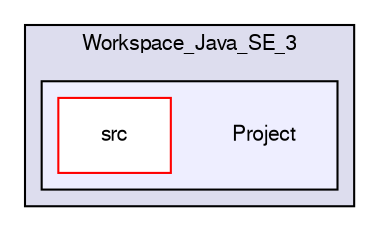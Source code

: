 digraph "C:/Workspace_Java_SE_3/Project" {
  bgcolor=transparent;
  compound=true
  node [ fontsize="10", fontname="FreeSans"];
  edge [ labelfontsize="10", labelfontname="FreeSans"];
  subgraph clusterdir_dc615e90d5dde91170da29bd7aea9e59 {
    graph [ bgcolor="#ddddee", pencolor="black", label="Workspace_Java_SE_3" fontname="FreeSans", fontsize="10", URL="dir_dc615e90d5dde91170da29bd7aea9e59.html"]
  subgraph clusterdir_2e298b0beb3f8a91c523d6e27a88f247 {
    graph [ bgcolor="#eeeeff", pencolor="black", label="" URL="dir_2e298b0beb3f8a91c523d6e27a88f247.html"];
    dir_2e298b0beb3f8a91c523d6e27a88f247 [shape=plaintext label="Project"];
    dir_58dcf00af7e20249dfdb587b85363f8c [shape=box label="src" color="red" fillcolor="white" style="filled" URL="dir_58dcf00af7e20249dfdb587b85363f8c.html"];
  }
  }
}
